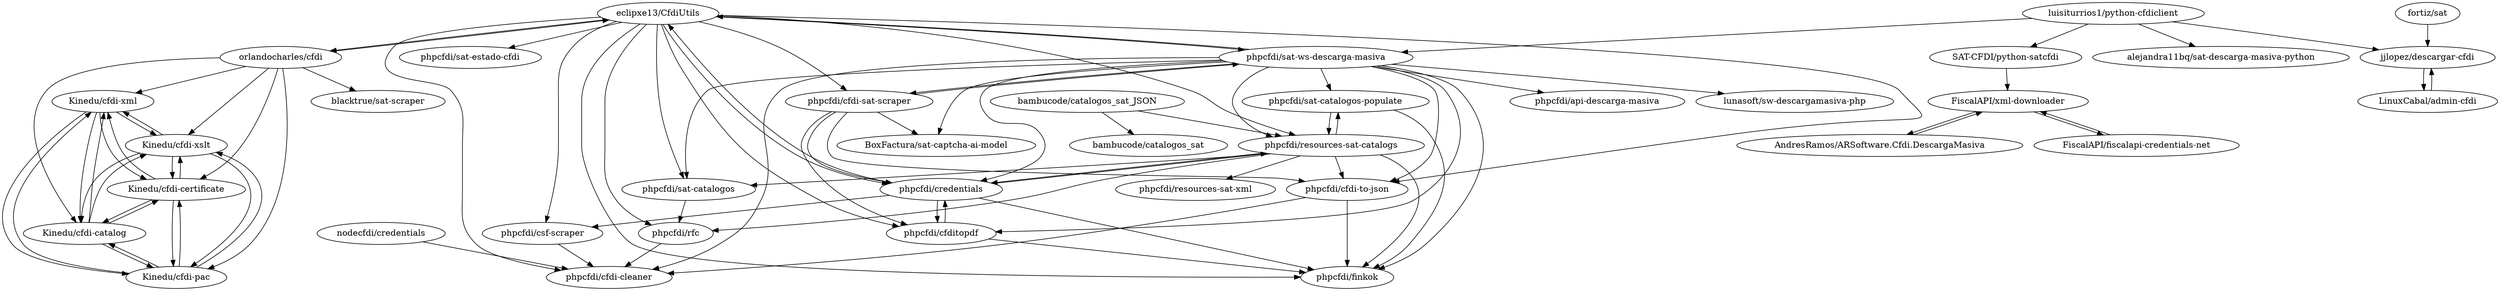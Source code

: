 digraph G {
"eclipxe13/CfdiUtils" -> "phpcfdi/sat-ws-descarga-masiva"
"eclipxe13/CfdiUtils" -> "phpcfdi/credentials"
"eclipxe13/CfdiUtils" -> "orlandocharles/cfdi"
"eclipxe13/CfdiUtils" -> "phpcfdi/cfditopdf"
"eclipxe13/CfdiUtils" -> "phpcfdi/finkok"
"eclipxe13/CfdiUtils" -> "phpcfdi/cfdi-sat-scraper"
"eclipxe13/CfdiUtils" -> "phpcfdi/cfdi-cleaner"
"eclipxe13/CfdiUtils" -> "phpcfdi/csf-scraper"
"eclipxe13/CfdiUtils" -> "phpcfdi/resources-sat-catalogs"
"eclipxe13/CfdiUtils" -> "phpcfdi/rfc"
"eclipxe13/CfdiUtils" -> "phpcfdi/cfdi-to-json"
"eclipxe13/CfdiUtils" -> "phpcfdi/sat-estado-cfdi"
"eclipxe13/CfdiUtils" -> "phpcfdi/sat-catalogos"
"phpcfdi/sat-ws-descarga-masiva" -> "eclipxe13/CfdiUtils"
"phpcfdi/sat-ws-descarga-masiva" -> "phpcfdi/credentials"
"phpcfdi/sat-ws-descarga-masiva" -> "phpcfdi/sat-catalogos"
"phpcfdi/sat-ws-descarga-masiva" -> "phpcfdi/cfdi-sat-scraper"
"phpcfdi/sat-ws-descarga-masiva" -> "BoxFactura/sat-captcha-ai-model"
"phpcfdi/sat-ws-descarga-masiva" -> "phpcfdi/resources-sat-catalogs"
"phpcfdi/sat-ws-descarga-masiva" -> "phpcfdi/finkok"
"phpcfdi/sat-ws-descarga-masiva" -> "phpcfdi/cfdi-to-json"
"phpcfdi/sat-ws-descarga-masiva" -> "phpcfdi/api-descarga-masiva"
"phpcfdi/sat-ws-descarga-masiva" -> "phpcfdi/cfdi-cleaner"
"phpcfdi/sat-ws-descarga-masiva" -> "phpcfdi/cfditopdf"
"phpcfdi/sat-ws-descarga-masiva" -> "lunasoft/sw-descargamasiva-php"
"phpcfdi/sat-ws-descarga-masiva" -> "phpcfdi/sat-catalogos-populate"
"Kinedu/cfdi-xml" -> "Kinedu/cfdi-xslt"
"Kinedu/cfdi-xml" -> "Kinedu/cfdi-pac"
"Kinedu/cfdi-xml" -> "Kinedu/cfdi-catalog"
"Kinedu/cfdi-xml" -> "Kinedu/cfdi-certificate"
"phpcfdi/cfditopdf" -> "phpcfdi/finkok"
"phpcfdi/cfditopdf" -> "phpcfdi/credentials"
"bambucode/catalogos_sat_JSON" -> "bambucode/catalogos_sat"
"bambucode/catalogos_sat_JSON" -> "phpcfdi/resources-sat-catalogs"
"luisiturrios1/python-cfdiclient" -> "SAT-CFDI/python-satcfdi"
"luisiturrios1/python-cfdiclient" -> "jjlopez/descargar-cfdi"
"luisiturrios1/python-cfdiclient" -> "alejandra11bq/sat-descarga-masiva-python"
"luisiturrios1/python-cfdiclient" -> "phpcfdi/sat-ws-descarga-masiva"
"phpcfdi/cfdi-sat-scraper" -> "phpcfdi/cfditopdf"
"phpcfdi/cfdi-sat-scraper" -> "phpcfdi/cfdi-to-json"
"phpcfdi/cfdi-sat-scraper" -> "BoxFactura/sat-captcha-ai-model"
"phpcfdi/cfdi-sat-scraper" -> "phpcfdi/credentials"
"phpcfdi/cfdi-sat-scraper" -> "phpcfdi/sat-ws-descarga-masiva"
"Kinedu/cfdi-certificate" -> "Kinedu/cfdi-xslt"
"Kinedu/cfdi-certificate" -> "Kinedu/cfdi-catalog"
"Kinedu/cfdi-certificate" -> "Kinedu/cfdi-pac"
"Kinedu/cfdi-certificate" -> "Kinedu/cfdi-xml"
"phpcfdi/sat-catalogos" -> "phpcfdi/rfc"
"Kinedu/cfdi-xslt" -> "Kinedu/cfdi-catalog"
"Kinedu/cfdi-xslt" -> "Kinedu/cfdi-pac"
"Kinedu/cfdi-xslt" -> "Kinedu/cfdi-certificate"
"Kinedu/cfdi-xslt" -> "Kinedu/cfdi-xml"
"Kinedu/cfdi-pac" -> "Kinedu/cfdi-xslt"
"Kinedu/cfdi-pac" -> "Kinedu/cfdi-catalog"
"Kinedu/cfdi-pac" -> "Kinedu/cfdi-xml"
"Kinedu/cfdi-pac" -> "Kinedu/cfdi-certificate"
"Kinedu/cfdi-catalog" -> "Kinedu/cfdi-xslt"
"Kinedu/cfdi-catalog" -> "Kinedu/cfdi-pac"
"Kinedu/cfdi-catalog" -> "Kinedu/cfdi-certificate"
"Kinedu/cfdi-catalog" -> "Kinedu/cfdi-xml"
"AndresRamos/ARSoftware.Cfdi.DescargaMasiva" -> "FiscalAPI/xml-downloader"
"phpcfdi/resources-sat-catalogs" -> "phpcfdi/sat-catalogos-populate"
"phpcfdi/resources-sat-catalogs" -> "phpcfdi/finkok"
"phpcfdi/resources-sat-catalogs" -> "phpcfdi/cfdi-to-json"
"phpcfdi/resources-sat-catalogs" -> "phpcfdi/sat-catalogos"
"phpcfdi/resources-sat-catalogs" -> "phpcfdi/rfc"
"phpcfdi/resources-sat-catalogs" -> "phpcfdi/credentials"
"phpcfdi/resources-sat-catalogs" -> "phpcfdi/resources-sat-xml"
"phpcfdi/credentials" -> "eclipxe13/CfdiUtils"
"phpcfdi/credentials" -> "phpcfdi/finkok"
"phpcfdi/credentials" -> "phpcfdi/csf-scraper"
"phpcfdi/credentials" -> "phpcfdi/resources-sat-catalogs"
"phpcfdi/credentials" -> "phpcfdi/cfditopdf"
"phpcfdi/sat-catalogos-populate" -> "phpcfdi/resources-sat-catalogs"
"phpcfdi/sat-catalogos-populate" -> "phpcfdi/finkok"
"LinuxCabal/admin-cfdi" -> "jjlopez/descargar-cfdi"
"phpcfdi/rfc" -> "phpcfdi/cfdi-cleaner"
"fortiz/sat" -> "jjlopez/descargar-cfdi"
"jjlopez/descargar-cfdi" -> "LinuxCabal/admin-cfdi"
"phpcfdi/cfdi-to-json" -> "phpcfdi/cfdi-cleaner"
"phpcfdi/cfdi-to-json" -> "phpcfdi/finkok"
"FiscalAPI/fiscalapi-credentials-net" -> "FiscalAPI/xml-downloader"
"FiscalAPI/xml-downloader" -> "FiscalAPI/fiscalapi-credentials-net"
"FiscalAPI/xml-downloader" -> "AndresRamos/ARSoftware.Cfdi.DescargaMasiva"
"nodecfdi/credentials" -> "phpcfdi/cfdi-cleaner"
"SAT-CFDI/python-satcfdi" -> "FiscalAPI/xml-downloader"
"phpcfdi/csf-scraper" -> "phpcfdi/cfdi-cleaner"
"orlandocharles/cfdi" -> "Kinedu/cfdi-xml"
"orlandocharles/cfdi" -> "Kinedu/cfdi-pac"
"orlandocharles/cfdi" -> "Kinedu/cfdi-xslt"
"orlandocharles/cfdi" -> "Kinedu/cfdi-certificate"
"orlandocharles/cfdi" -> "blacktrue/sat-scraper"
"orlandocharles/cfdi" -> "Kinedu/cfdi-catalog"
"orlandocharles/cfdi" -> "eclipxe13/CfdiUtils"
"eclipxe13/CfdiUtils" ["l"="3.349,46.047"]
"phpcfdi/sat-ws-descarga-masiva" ["l"="3.375,46.067"]
"phpcfdi/credentials" ["l"="3.372,46.041"]
"orlandocharles/cfdi" ["l"="3.321,46.026"]
"phpcfdi/cfditopdf" ["l"="3.386,46.046"]
"phpcfdi/finkok" ["l"="3.372,46.055"]
"phpcfdi/cfdi-sat-scraper" ["l"="3.386,46.056"]
"phpcfdi/cfdi-cleaner" ["l"="3.344,46.058"]
"phpcfdi/csf-scraper" ["l"="3.348,46.036"]
"phpcfdi/resources-sat-catalogs" ["l"="3.362,46.05"]
"phpcfdi/rfc" ["l"="3.331,46.055"]
"phpcfdi/cfdi-to-json" ["l"="3.361,46.06"]
"phpcfdi/sat-estado-cfdi" ["l"="3.317,46.046"]
"phpcfdi/sat-catalogos" ["l"="3.345,46.066"]
"BoxFactura/sat-captcha-ai-model" ["l"="3.4,46.067"]
"phpcfdi/api-descarga-masiva" ["l"="3.39,46.08"]
"lunasoft/sw-descargamasiva-php" ["l"="3.371,46.085"]
"phpcfdi/sat-catalogos-populate" ["l"="3.359,46.069"]
"Kinedu/cfdi-xml" ["l"="3.301,46.012"]
"Kinedu/cfdi-xslt" ["l"="3.305,46.019"]
"Kinedu/cfdi-pac" ["l"="3.31,46.007"]
"Kinedu/cfdi-catalog" ["l"="3.315,46.017"]
"Kinedu/cfdi-certificate" ["l"="3.321,46.01"]
"bambucode/catalogos_sat_JSON" ["l"="3.389,46.022"]
"bambucode/catalogos_sat" ["l"="3.405,46.009"]
"luisiturrios1/python-cfdiclient" ["l"="3.409,46.1"]
"SAT-CFDI/python-satcfdi" ["l"="3.447,46.104"]
"jjlopez/descargar-cfdi" ["l"="3.402,46.126"]
"alejandra11bq/sat-descarga-masiva-python" ["l"="3.422,46.114"]
"AndresRamos/ARSoftware.Cfdi.DescargaMasiva" ["l"="3.491,46.104"]
"FiscalAPI/xml-downloader" ["l"="3.474,46.109"]
"phpcfdi/resources-sat-xml" ["l"="3.364,46.028"]
"LinuxCabal/admin-cfdi" ["l"="3.386,46.136"]
"fortiz/sat" ["l"="3.412,46.144"]
"FiscalAPI/fiscalapi-credentials-net" ["l"="3.487,46.119"]
"nodecfdi/credentials" ["l"="3.321,46.071"]
"blacktrue/sat-scraper" ["l"="3.294,46.03"]
}
